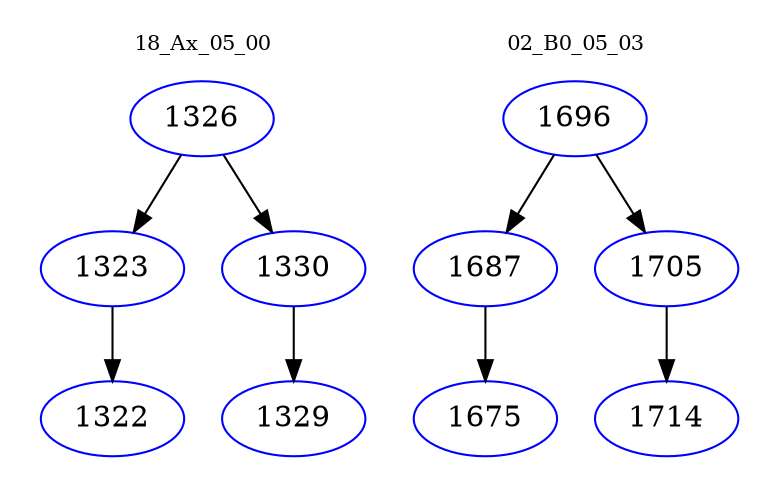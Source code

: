 digraph{
subgraph cluster_0 {
color = white
label = "18_Ax_05_00";
fontsize=10;
T0_1326 [label="1326", color="blue"]
T0_1326 -> T0_1323 [color="black"]
T0_1323 [label="1323", color="blue"]
T0_1323 -> T0_1322 [color="black"]
T0_1322 [label="1322", color="blue"]
T0_1326 -> T0_1330 [color="black"]
T0_1330 [label="1330", color="blue"]
T0_1330 -> T0_1329 [color="black"]
T0_1329 [label="1329", color="blue"]
}
subgraph cluster_1 {
color = white
label = "02_B0_05_03";
fontsize=10;
T1_1696 [label="1696", color="blue"]
T1_1696 -> T1_1687 [color="black"]
T1_1687 [label="1687", color="blue"]
T1_1687 -> T1_1675 [color="black"]
T1_1675 [label="1675", color="blue"]
T1_1696 -> T1_1705 [color="black"]
T1_1705 [label="1705", color="blue"]
T1_1705 -> T1_1714 [color="black"]
T1_1714 [label="1714", color="blue"]
}
}
